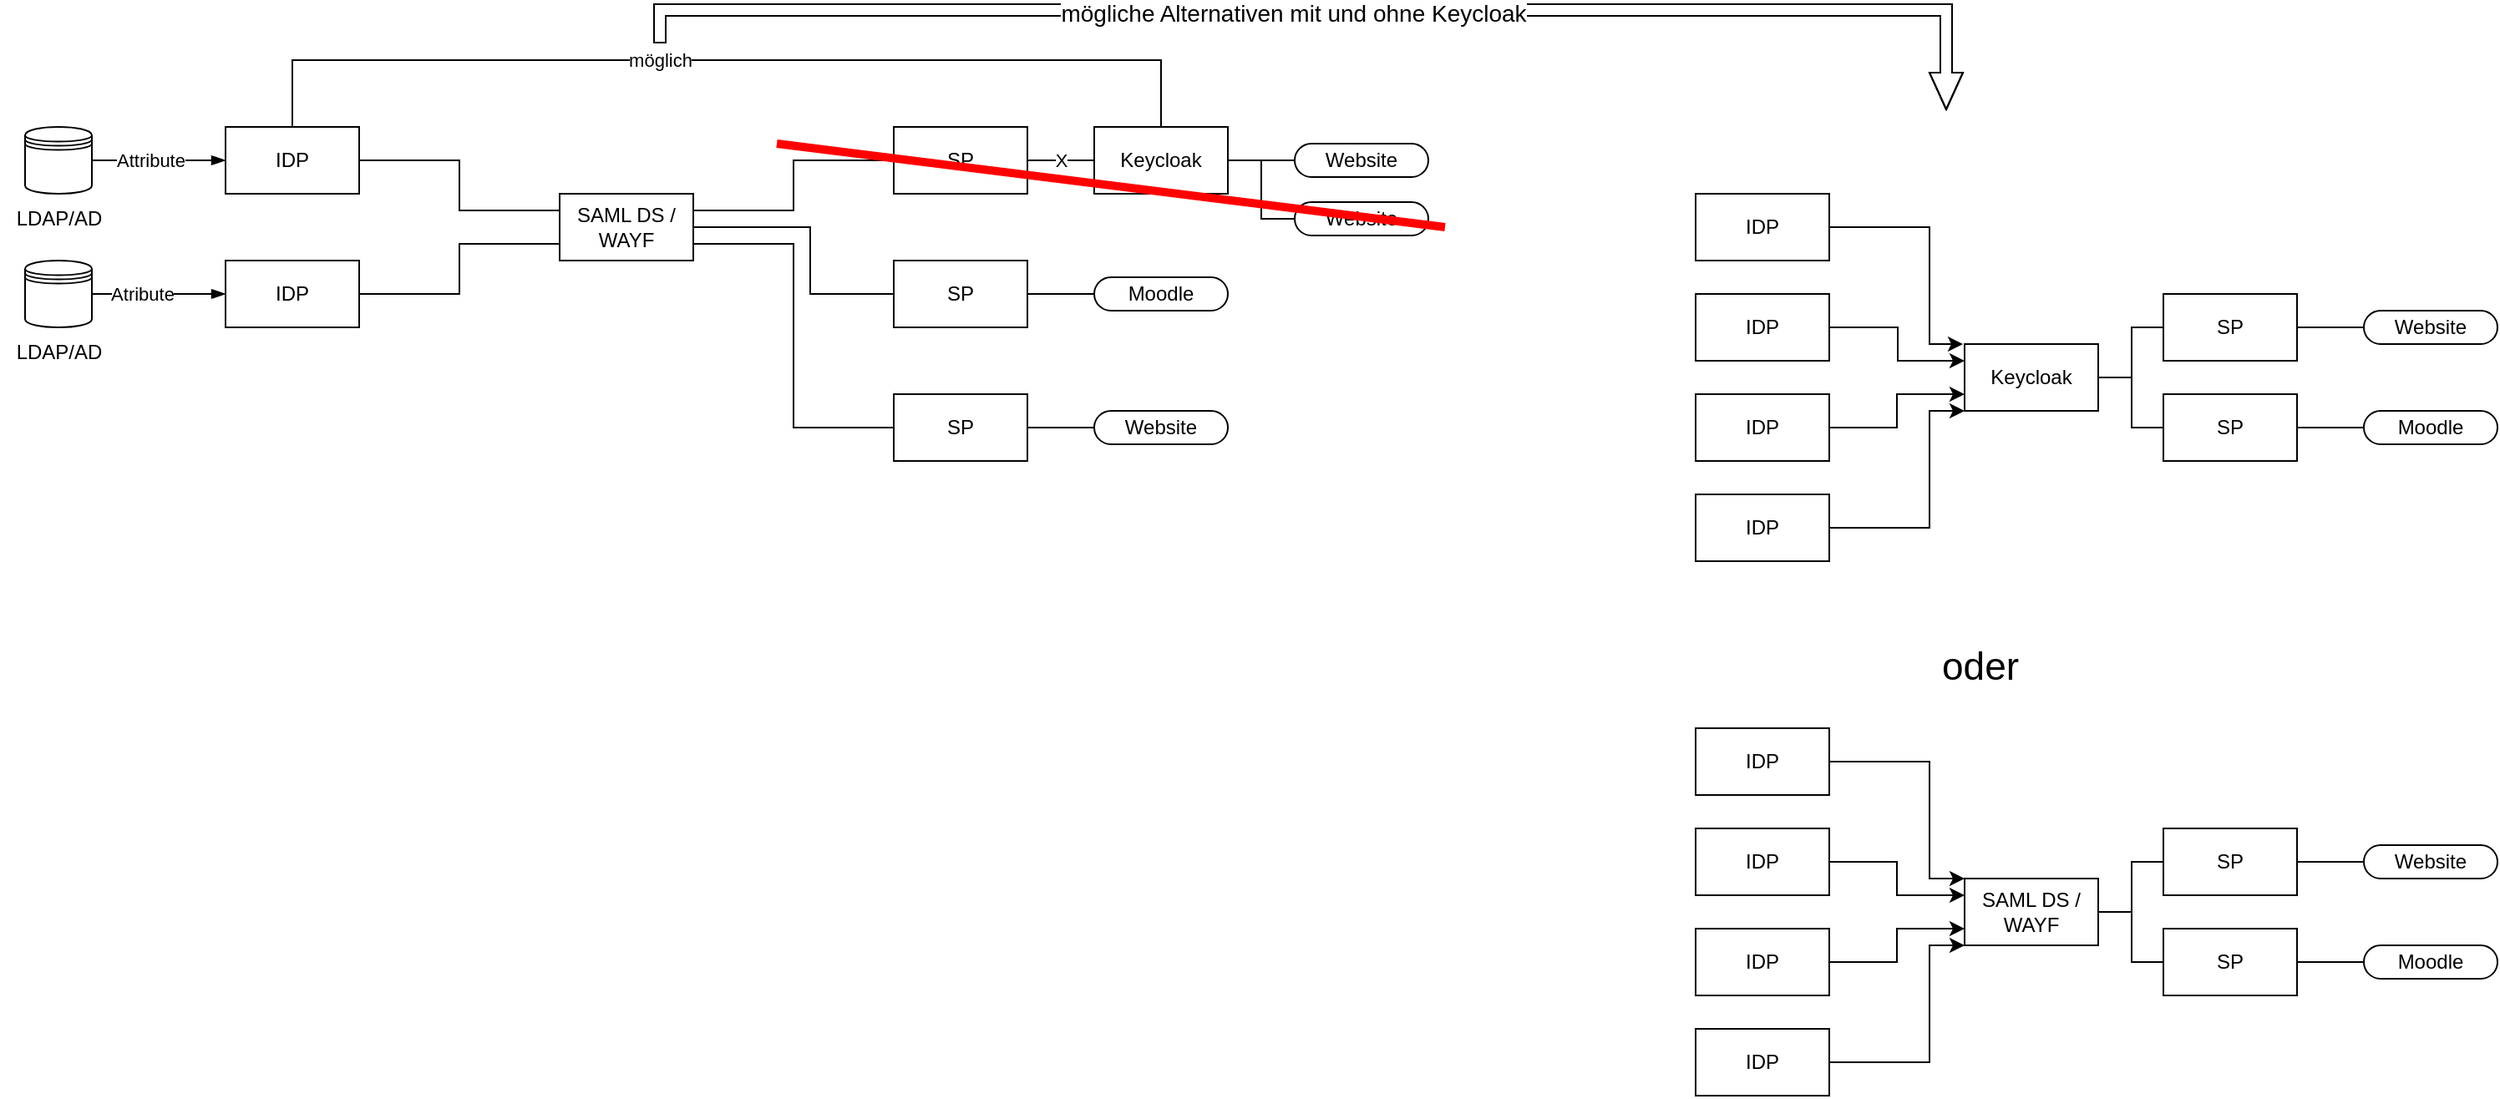 <mxfile version="24.0.7" type="github">
  <diagram name="Seite-1" id="AQqILg9J_mZ91q_F1waY">
    <mxGraphModel dx="1966" dy="1074" grid="1" gridSize="10" guides="1" tooltips="1" connect="1" arrows="1" fold="1" page="1" pageScale="1" pageWidth="827" pageHeight="1169" math="0" shadow="0">
      <root>
        <mxCell id="0" />
        <mxCell id="1" parent="0" />
        <mxCell id="0WIXX4E22sUgwMQYsPHi-1" value="" style="shape=datastore;html=1;labelPosition=center;verticalLabelPosition=bottom;align=center;verticalAlign=top;" parent="1" vertex="1">
          <mxGeometry x="40" y="80" width="40" height="40" as="geometry" />
        </mxCell>
        <mxCell id="0WIXX4E22sUgwMQYsPHi-2" value="LDAP/AD" style="text;html=1;align=center;verticalAlign=middle;resizable=0;points=[];autosize=1;strokeColor=none;fillColor=none;" parent="1" vertex="1">
          <mxGeometry x="25" y="120" width="70" height="30" as="geometry" />
        </mxCell>
        <mxCell id="0WIXX4E22sUgwMQYsPHi-8" style="edgeStyle=orthogonalEdgeStyle;rounded=0;orthogonalLoop=1;jettySize=auto;html=1;entryX=1;entryY=0.5;entryDx=0;entryDy=0;endArrow=none;endFill=0;startArrow=blockThin;startFill=1;" parent="1" source="0WIXX4E22sUgwMQYsPHi-3" target="0WIXX4E22sUgwMQYsPHi-1" edge="1">
          <mxGeometry relative="1" as="geometry" />
        </mxCell>
        <mxCell id="TSaPWHb2T2khHN5P4SB2-15" value="Attribute" style="edgeLabel;html=1;align=center;verticalAlign=middle;resizable=0;points=[];" vertex="1" connectable="0" parent="0WIXX4E22sUgwMQYsPHi-8">
          <mxGeometry x="0.134" relative="1" as="geometry">
            <mxPoint as="offset" />
          </mxGeometry>
        </mxCell>
        <mxCell id="0WIXX4E22sUgwMQYsPHi-10" style="rounded=0;orthogonalLoop=1;jettySize=auto;html=1;entryX=0;entryY=0.5;entryDx=0;entryDy=0;endArrow=none;endFill=0;edgeStyle=orthogonalEdgeStyle;" parent="1" source="0WIXX4E22sUgwMQYsPHi-3" target="0WIXX4E22sUgwMQYsPHi-4" edge="1">
          <mxGeometry relative="1" as="geometry">
            <Array as="points">
              <mxPoint x="300" y="100" />
              <mxPoint x="300" y="130" />
              <mxPoint x="360" y="130" />
            </Array>
          </mxGeometry>
        </mxCell>
        <mxCell id="0WIXX4E22sUgwMQYsPHi-3" value="IDP" style="html=1;dashed=0;whiteSpace=wrap;" parent="1" vertex="1">
          <mxGeometry x="160" y="80" width="80" height="40" as="geometry" />
        </mxCell>
        <mxCell id="0WIXX4E22sUgwMQYsPHi-15" style="rounded=0;orthogonalLoop=1;jettySize=auto;html=1;endArrow=none;endFill=0;edgeStyle=orthogonalEdgeStyle;" parent="1" source="0WIXX4E22sUgwMQYsPHi-4" target="0WIXX4E22sUgwMQYsPHi-12" edge="1">
          <mxGeometry relative="1" as="geometry">
            <Array as="points">
              <mxPoint x="500" y="130" />
              <mxPoint x="500" y="100" />
            </Array>
          </mxGeometry>
        </mxCell>
        <mxCell id="0WIXX4E22sUgwMQYsPHi-16" style="rounded=0;orthogonalLoop=1;jettySize=auto;html=1;entryX=0;entryY=0.5;entryDx=0;entryDy=0;exitX=1;exitY=0.5;exitDx=0;exitDy=0;endArrow=none;endFill=0;edgeStyle=orthogonalEdgeStyle;" parent="1" source="0WIXX4E22sUgwMQYsPHi-4" target="0WIXX4E22sUgwMQYsPHi-13" edge="1">
          <mxGeometry relative="1" as="geometry">
            <Array as="points">
              <mxPoint x="510" y="140" />
              <mxPoint x="510" y="180" />
            </Array>
          </mxGeometry>
        </mxCell>
        <mxCell id="0WIXX4E22sUgwMQYsPHi-17" style="rounded=0;orthogonalLoop=1;jettySize=auto;html=1;entryX=0;entryY=0.5;entryDx=0;entryDy=0;exitX=1;exitY=0.75;exitDx=0;exitDy=0;endArrow=none;endFill=0;edgeStyle=orthogonalEdgeStyle;" parent="1" source="0WIXX4E22sUgwMQYsPHi-4" target="0WIXX4E22sUgwMQYsPHi-14" edge="1">
          <mxGeometry relative="1" as="geometry">
            <Array as="points">
              <mxPoint x="500" y="150" />
              <mxPoint x="500" y="260" />
            </Array>
          </mxGeometry>
        </mxCell>
        <mxCell id="0WIXX4E22sUgwMQYsPHi-4" value="SAML DS /&lt;div&gt;WAYF&lt;/div&gt;" style="html=1;dashed=0;whiteSpace=wrap;" parent="1" vertex="1">
          <mxGeometry x="360" y="120" width="80" height="40" as="geometry" />
        </mxCell>
        <mxCell id="0WIXX4E22sUgwMQYsPHi-9" style="edgeStyle=orthogonalEdgeStyle;rounded=0;orthogonalLoop=1;jettySize=auto;html=1;entryX=1;entryY=0.5;entryDx=0;entryDy=0;startArrow=blockThin;startFill=1;endArrow=none;endFill=0;" parent="1" source="0WIXX4E22sUgwMQYsPHi-5" target="0WIXX4E22sUgwMQYsPHi-6" edge="1">
          <mxGeometry relative="1" as="geometry" />
        </mxCell>
        <mxCell id="TSaPWHb2T2khHN5P4SB2-16" value="Atribute" style="edgeLabel;html=1;align=center;verticalAlign=middle;resizable=0;points=[];" vertex="1" connectable="0" parent="0WIXX4E22sUgwMQYsPHi-9">
          <mxGeometry x="0.259" relative="1" as="geometry">
            <mxPoint as="offset" />
          </mxGeometry>
        </mxCell>
        <mxCell id="0WIXX4E22sUgwMQYsPHi-11" style="rounded=0;orthogonalLoop=1;jettySize=auto;html=1;entryX=0;entryY=0.5;entryDx=0;entryDy=0;endArrow=none;endFill=0;edgeStyle=orthogonalEdgeStyle;" parent="1" source="0WIXX4E22sUgwMQYsPHi-5" target="0WIXX4E22sUgwMQYsPHi-4" edge="1">
          <mxGeometry relative="1" as="geometry">
            <Array as="points">
              <mxPoint x="300" y="180" />
              <mxPoint x="300" y="150" />
              <mxPoint x="360" y="150" />
            </Array>
          </mxGeometry>
        </mxCell>
        <mxCell id="0WIXX4E22sUgwMQYsPHi-5" value="IDP" style="html=1;dashed=0;whiteSpace=wrap;" parent="1" vertex="1">
          <mxGeometry x="160" y="160" width="80" height="40" as="geometry" />
        </mxCell>
        <mxCell id="0WIXX4E22sUgwMQYsPHi-6" value="" style="shape=datastore;html=1;labelPosition=center;verticalLabelPosition=bottom;align=center;verticalAlign=top;" parent="1" vertex="1">
          <mxGeometry x="40" y="160" width="40" height="40" as="geometry" />
        </mxCell>
        <mxCell id="0WIXX4E22sUgwMQYsPHi-7" value="LDAP/AD" style="text;html=1;align=center;verticalAlign=middle;resizable=0;points=[];autosize=1;strokeColor=none;fillColor=none;" parent="1" vertex="1">
          <mxGeometry x="25" y="200" width="70" height="30" as="geometry" />
        </mxCell>
        <mxCell id="0WIXX4E22sUgwMQYsPHi-12" value="SP" style="html=1;dashed=0;whiteSpace=wrap;" parent="1" vertex="1">
          <mxGeometry x="560" y="80" width="80" height="40" as="geometry" />
        </mxCell>
        <mxCell id="0WIXX4E22sUgwMQYsPHi-28" style="edgeStyle=orthogonalEdgeStyle;rounded=0;orthogonalLoop=1;jettySize=auto;html=1;endArrow=none;endFill=0;" parent="1" source="0WIXX4E22sUgwMQYsPHi-13" target="0WIXX4E22sUgwMQYsPHi-27" edge="1">
          <mxGeometry relative="1" as="geometry" />
        </mxCell>
        <mxCell id="0WIXX4E22sUgwMQYsPHi-13" value="SP" style="html=1;dashed=0;whiteSpace=wrap;" parent="1" vertex="1">
          <mxGeometry x="560" y="160" width="80" height="40" as="geometry" />
        </mxCell>
        <mxCell id="0WIXX4E22sUgwMQYsPHi-14" value="SP" style="html=1;dashed=0;whiteSpace=wrap;" parent="1" vertex="1">
          <mxGeometry x="560" y="240" width="80" height="40" as="geometry" />
        </mxCell>
        <mxCell id="0WIXX4E22sUgwMQYsPHi-19" value="Website" style="html=1;dashed=0;whiteSpace=wrap;shape=mxgraph.dfd.start" parent="1" vertex="1">
          <mxGeometry x="800" y="90" width="80" height="20" as="geometry" />
        </mxCell>
        <mxCell id="0WIXX4E22sUgwMQYsPHi-20" value="Website" style="html=1;dashed=0;whiteSpace=wrap;shape=mxgraph.dfd.start" parent="1" vertex="1">
          <mxGeometry x="680" y="250" width="80" height="20" as="geometry" />
        </mxCell>
        <mxCell id="0WIXX4E22sUgwMQYsPHi-21" style="edgeStyle=orthogonalEdgeStyle;rounded=0;orthogonalLoop=1;jettySize=auto;html=1;entryX=0;entryY=0.5;entryDx=0;entryDy=0;entryPerimeter=0;endArrow=none;endFill=0;" parent="1" source="0WIXX4E22sUgwMQYsPHi-14" target="0WIXX4E22sUgwMQYsPHi-20" edge="1">
          <mxGeometry relative="1" as="geometry" />
        </mxCell>
        <mxCell id="0WIXX4E22sUgwMQYsPHi-23" style="edgeStyle=orthogonalEdgeStyle;rounded=0;orthogonalLoop=1;jettySize=auto;html=1;entryX=0;entryY=0.5;entryDx=0;entryDy=0;entryPerimeter=0;endArrow=none;endFill=0;" parent="1" source="0WIXX4E22sUgwMQYsPHi-12" edge="1">
          <mxGeometry relative="1" as="geometry">
            <mxPoint x="680" y="100" as="targetPoint" />
          </mxGeometry>
        </mxCell>
        <mxCell id="0WIXX4E22sUgwMQYsPHi-31" value="X" style="edgeLabel;html=1;align=center;verticalAlign=middle;resizable=0;points=[];" parent="0WIXX4E22sUgwMQYsPHi-23" vertex="1" connectable="0">
          <mxGeometry x="-0.016" relative="1" as="geometry">
            <mxPoint as="offset" />
          </mxGeometry>
        </mxCell>
        <mxCell id="0WIXX4E22sUgwMQYsPHi-26" style="edgeStyle=orthogonalEdgeStyle;rounded=0;orthogonalLoop=1;jettySize=auto;html=1;entryX=0.5;entryY=0;entryDx=0;entryDy=0;endArrow=none;endFill=0;" parent="1" source="0WIXX4E22sUgwMQYsPHi-24" target="0WIXX4E22sUgwMQYsPHi-3" edge="1">
          <mxGeometry relative="1" as="geometry">
            <Array as="points">
              <mxPoint x="720" y="40" />
              <mxPoint x="200" y="40" />
            </Array>
          </mxGeometry>
        </mxCell>
        <mxCell id="0WIXX4E22sUgwMQYsPHi-29" value="möglich" style="edgeLabel;html=1;align=center;verticalAlign=middle;resizable=0;points=[];" parent="0WIXX4E22sUgwMQYsPHi-26" vertex="1" connectable="0">
          <mxGeometry x="0.134" relative="1" as="geometry">
            <mxPoint as="offset" />
          </mxGeometry>
        </mxCell>
        <mxCell id="0WIXX4E22sUgwMQYsPHi-24" value="Keycloak" style="html=1;dashed=0;whiteSpace=wrap;" parent="1" vertex="1">
          <mxGeometry x="680" y="80" width="80" height="40" as="geometry" />
        </mxCell>
        <mxCell id="0WIXX4E22sUgwMQYsPHi-25" style="edgeStyle=orthogonalEdgeStyle;rounded=0;orthogonalLoop=1;jettySize=auto;html=1;entryX=0;entryY=0.5;entryDx=0;entryDy=0;entryPerimeter=0;endArrow=none;endFill=0;" parent="1" source="0WIXX4E22sUgwMQYsPHi-24" target="0WIXX4E22sUgwMQYsPHi-19" edge="1">
          <mxGeometry relative="1" as="geometry" />
        </mxCell>
        <mxCell id="0WIXX4E22sUgwMQYsPHi-27" value="Moodle" style="html=1;dashed=0;whiteSpace=wrap;shape=mxgraph.dfd.start" parent="1" vertex="1">
          <mxGeometry x="680" y="170" width="80" height="20" as="geometry" />
        </mxCell>
        <mxCell id="0WIXX4E22sUgwMQYsPHi-33" style="edgeStyle=orthogonalEdgeStyle;rounded=0;orthogonalLoop=1;jettySize=auto;html=1;entryX=1;entryY=0.5;entryDx=0;entryDy=0;endArrow=none;endFill=0;" parent="1" source="0WIXX4E22sUgwMQYsPHi-32" target="0WIXX4E22sUgwMQYsPHi-24" edge="1">
          <mxGeometry relative="1" as="geometry" />
        </mxCell>
        <mxCell id="0WIXX4E22sUgwMQYsPHi-32" value="Website" style="html=1;dashed=0;whiteSpace=wrap;shape=mxgraph.dfd.start" parent="1" vertex="1">
          <mxGeometry x="800" y="125" width="80" height="20" as="geometry" />
        </mxCell>
        <mxCell id="TSaPWHb2T2khHN5P4SB2-1" value="" style="endArrow=classic;html=1;rounded=0;edgeStyle=orthogonalEdgeStyle;shape=flexArrow;endSize=7;strokeWidth=1;fillColor=default;gradientColor=none;endWidth=12;width=7;" edge="1" parent="1">
          <mxGeometry width="50" height="50" relative="1" as="geometry">
            <mxPoint x="420" y="30" as="sourcePoint" />
            <mxPoint x="1190" y="70" as="targetPoint" />
            <Array as="points">
              <mxPoint x="420" y="10" />
              <mxPoint x="1190" y="10" />
              <mxPoint x="1190" y="40" />
            </Array>
          </mxGeometry>
        </mxCell>
        <mxCell id="TSaPWHb2T2khHN5P4SB2-43" value="&lt;font style=&quot;font-size: 14px;&quot;&gt;mögliche Alternativen mit und ohne Keycloak&lt;/font&gt;" style="edgeLabel;html=1;align=center;verticalAlign=middle;resizable=0;points=[];" vertex="1" connectable="0" parent="TSaPWHb2T2khHN5P4SB2-1">
          <mxGeometry x="-0.062" y="-2" relative="1" as="geometry">
            <mxPoint as="offset" />
          </mxGeometry>
        </mxCell>
        <mxCell id="TSaPWHb2T2khHN5P4SB2-7" style="edgeStyle=orthogonalEdgeStyle;rounded=0;orthogonalLoop=1;jettySize=auto;html=1;entryX=0;entryY=1;entryDx=0;entryDy=0;" edge="1" parent="1" source="TSaPWHb2T2khHN5P4SB2-2" target="TSaPWHb2T2khHN5P4SB2-6">
          <mxGeometry relative="1" as="geometry">
            <Array as="points">
              <mxPoint x="1180" y="320" />
              <mxPoint x="1180" y="250" />
            </Array>
          </mxGeometry>
        </mxCell>
        <mxCell id="TSaPWHb2T2khHN5P4SB2-2" value="IDP" style="html=1;dashed=0;whiteSpace=wrap;" vertex="1" parent="1">
          <mxGeometry x="1040" y="300" width="80" height="40" as="geometry" />
        </mxCell>
        <mxCell id="TSaPWHb2T2khHN5P4SB2-8" style="edgeStyle=orthogonalEdgeStyle;rounded=0;orthogonalLoop=1;jettySize=auto;html=1;entryX=0;entryY=0.75;entryDx=0;entryDy=0;" edge="1" parent="1" source="TSaPWHb2T2khHN5P4SB2-3" target="TSaPWHb2T2khHN5P4SB2-6">
          <mxGeometry relative="1" as="geometry" />
        </mxCell>
        <mxCell id="TSaPWHb2T2khHN5P4SB2-3" value="IDP" style="html=1;dashed=0;whiteSpace=wrap;" vertex="1" parent="1">
          <mxGeometry x="1040" y="240" width="80" height="40" as="geometry" />
        </mxCell>
        <mxCell id="TSaPWHb2T2khHN5P4SB2-9" style="edgeStyle=orthogonalEdgeStyle;rounded=0;orthogonalLoop=1;jettySize=auto;html=1;entryX=0;entryY=0.25;entryDx=0;entryDy=0;" edge="1" parent="1" source="TSaPWHb2T2khHN5P4SB2-4" target="TSaPWHb2T2khHN5P4SB2-6">
          <mxGeometry relative="1" as="geometry">
            <Array as="points">
              <mxPoint x="1161" y="200" />
              <mxPoint x="1161" y="220" />
            </Array>
          </mxGeometry>
        </mxCell>
        <mxCell id="TSaPWHb2T2khHN5P4SB2-4" value="IDP" style="html=1;dashed=0;whiteSpace=wrap;" vertex="1" parent="1">
          <mxGeometry x="1040" y="180" width="80" height="40" as="geometry" />
        </mxCell>
        <mxCell id="TSaPWHb2T2khHN5P4SB2-10" style="edgeStyle=orthogonalEdgeStyle;rounded=0;orthogonalLoop=1;jettySize=auto;html=1;" edge="1" parent="1" source="TSaPWHb2T2khHN5P4SB2-5">
          <mxGeometry relative="1" as="geometry">
            <mxPoint x="1200" y="210" as="targetPoint" />
            <Array as="points">
              <mxPoint x="1180" y="140" />
              <mxPoint x="1180" y="210" />
            </Array>
          </mxGeometry>
        </mxCell>
        <mxCell id="TSaPWHb2T2khHN5P4SB2-5" value="IDP" style="html=1;dashed=0;whiteSpace=wrap;" vertex="1" parent="1">
          <mxGeometry x="1040" y="120" width="80" height="40" as="geometry" />
        </mxCell>
        <mxCell id="TSaPWHb2T2khHN5P4SB2-35" style="edgeStyle=orthogonalEdgeStyle;rounded=0;orthogonalLoop=1;jettySize=auto;html=1;entryX=0;entryY=0.5;entryDx=0;entryDy=0;endArrow=none;endFill=0;" edge="1" parent="1" source="TSaPWHb2T2khHN5P4SB2-6" target="TSaPWHb2T2khHN5P4SB2-34">
          <mxGeometry relative="1" as="geometry" />
        </mxCell>
        <mxCell id="TSaPWHb2T2khHN5P4SB2-36" style="edgeStyle=orthogonalEdgeStyle;rounded=0;orthogonalLoop=1;jettySize=auto;html=1;entryX=0;entryY=0.5;entryDx=0;entryDy=0;endArrow=none;endFill=0;" edge="1" parent="1" source="TSaPWHb2T2khHN5P4SB2-6" target="TSaPWHb2T2khHN5P4SB2-33">
          <mxGeometry relative="1" as="geometry" />
        </mxCell>
        <mxCell id="TSaPWHb2T2khHN5P4SB2-6" value="Keycloak" style="html=1;dashed=0;whiteSpace=wrap;" vertex="1" parent="1">
          <mxGeometry x="1201" y="210" width="80" height="40" as="geometry" />
        </mxCell>
        <mxCell id="TSaPWHb2T2khHN5P4SB2-11" value="Website" style="html=1;dashed=0;whiteSpace=wrap;shape=mxgraph.dfd.start" vertex="1" parent="1">
          <mxGeometry x="1440" y="190" width="80" height="20" as="geometry" />
        </mxCell>
        <mxCell id="TSaPWHb2T2khHN5P4SB2-13" value="Moodle" style="html=1;dashed=0;whiteSpace=wrap;shape=mxgraph.dfd.start" vertex="1" parent="1">
          <mxGeometry x="1440" y="250" width="80" height="20" as="geometry" />
        </mxCell>
        <mxCell id="TSaPWHb2T2khHN5P4SB2-17" value="" style="endArrow=none;html=1;rounded=0;fillColor=#f8cecc;strokeColor=#ff0000;strokeWidth=5;" edge="1" parent="1">
          <mxGeometry width="50" height="50" relative="1" as="geometry">
            <mxPoint x="890" y="140" as="sourcePoint" />
            <mxPoint x="490" y="90" as="targetPoint" />
          </mxGeometry>
        </mxCell>
        <mxCell id="TSaPWHb2T2khHN5P4SB2-18" value="&lt;font style=&quot;font-size: 23px;&quot;&gt;oder&lt;/font&gt;" style="text;html=1;align=center;verticalAlign=middle;resizable=0;points=[];autosize=1;strokeColor=none;fillColor=none;" vertex="1" parent="1">
          <mxGeometry x="1175" y="383" width="70" height="40" as="geometry" />
        </mxCell>
        <mxCell id="TSaPWHb2T2khHN5P4SB2-24" style="edgeStyle=orthogonalEdgeStyle;rounded=0;orthogonalLoop=1;jettySize=auto;html=1;entryX=0;entryY=1;entryDx=0;entryDy=0;" edge="1" parent="1" source="TSaPWHb2T2khHN5P4SB2-19" target="TSaPWHb2T2khHN5P4SB2-23">
          <mxGeometry relative="1" as="geometry">
            <Array as="points">
              <mxPoint x="1180" y="640" />
              <mxPoint x="1180" y="570" />
            </Array>
          </mxGeometry>
        </mxCell>
        <mxCell id="TSaPWHb2T2khHN5P4SB2-19" value="IDP" style="html=1;dashed=0;whiteSpace=wrap;" vertex="1" parent="1">
          <mxGeometry x="1040" y="620" width="80" height="40" as="geometry" />
        </mxCell>
        <mxCell id="TSaPWHb2T2khHN5P4SB2-25" style="edgeStyle=orthogonalEdgeStyle;rounded=0;orthogonalLoop=1;jettySize=auto;html=1;entryX=0;entryY=0.75;entryDx=0;entryDy=0;" edge="1" parent="1" source="TSaPWHb2T2khHN5P4SB2-20" target="TSaPWHb2T2khHN5P4SB2-23">
          <mxGeometry relative="1" as="geometry" />
        </mxCell>
        <mxCell id="TSaPWHb2T2khHN5P4SB2-20" value="IDP" style="html=1;dashed=0;whiteSpace=wrap;" vertex="1" parent="1">
          <mxGeometry x="1040" y="560" width="80" height="40" as="geometry" />
        </mxCell>
        <mxCell id="TSaPWHb2T2khHN5P4SB2-26" style="edgeStyle=orthogonalEdgeStyle;rounded=0;orthogonalLoop=1;jettySize=auto;html=1;entryX=0;entryY=0.25;entryDx=0;entryDy=0;" edge="1" parent="1" source="TSaPWHb2T2khHN5P4SB2-21" target="TSaPWHb2T2khHN5P4SB2-23">
          <mxGeometry relative="1" as="geometry" />
        </mxCell>
        <mxCell id="TSaPWHb2T2khHN5P4SB2-21" value="IDP" style="html=1;dashed=0;whiteSpace=wrap;" vertex="1" parent="1">
          <mxGeometry x="1040" y="500" width="80" height="40" as="geometry" />
        </mxCell>
        <mxCell id="TSaPWHb2T2khHN5P4SB2-27" style="edgeStyle=orthogonalEdgeStyle;rounded=0;orthogonalLoop=1;jettySize=auto;html=1;entryX=0;entryY=0;entryDx=0;entryDy=0;" edge="1" parent="1" source="TSaPWHb2T2khHN5P4SB2-22" target="TSaPWHb2T2khHN5P4SB2-23">
          <mxGeometry relative="1" as="geometry">
            <Array as="points">
              <mxPoint x="1180" y="460" />
              <mxPoint x="1180" y="530" />
            </Array>
          </mxGeometry>
        </mxCell>
        <mxCell id="TSaPWHb2T2khHN5P4SB2-22" value="IDP" style="html=1;dashed=0;whiteSpace=wrap;" vertex="1" parent="1">
          <mxGeometry x="1040" y="440" width="80" height="40" as="geometry" />
        </mxCell>
        <mxCell id="TSaPWHb2T2khHN5P4SB2-31" style="edgeStyle=orthogonalEdgeStyle;rounded=0;orthogonalLoop=1;jettySize=auto;html=1;entryX=0;entryY=0.5;entryDx=0;entryDy=0;endArrow=none;endFill=0;" edge="1" parent="1" source="TSaPWHb2T2khHN5P4SB2-23" target="TSaPWHb2T2khHN5P4SB2-29">
          <mxGeometry relative="1" as="geometry" />
        </mxCell>
        <mxCell id="TSaPWHb2T2khHN5P4SB2-32" style="edgeStyle=orthogonalEdgeStyle;rounded=0;orthogonalLoop=1;jettySize=auto;html=1;entryX=0;entryY=0.5;entryDx=0;entryDy=0;endArrow=none;endFill=0;" edge="1" parent="1" source="TSaPWHb2T2khHN5P4SB2-23" target="TSaPWHb2T2khHN5P4SB2-30">
          <mxGeometry relative="1" as="geometry" />
        </mxCell>
        <mxCell id="TSaPWHb2T2khHN5P4SB2-23" value="SAML DS /&lt;div&gt;WAYF&lt;/div&gt;" style="html=1;dashed=0;whiteSpace=wrap;" vertex="1" parent="1">
          <mxGeometry x="1201" y="530" width="80" height="40" as="geometry" />
        </mxCell>
        <mxCell id="TSaPWHb2T2khHN5P4SB2-29" value="SP" style="html=1;dashed=0;whiteSpace=wrap;" vertex="1" parent="1">
          <mxGeometry x="1320" y="560" width="80" height="40" as="geometry" />
        </mxCell>
        <mxCell id="TSaPWHb2T2khHN5P4SB2-30" value="SP" style="html=1;dashed=0;whiteSpace=wrap;" vertex="1" parent="1">
          <mxGeometry x="1320" y="500" width="80" height="40" as="geometry" />
        </mxCell>
        <mxCell id="TSaPWHb2T2khHN5P4SB2-33" value="SP" style="html=1;dashed=0;whiteSpace=wrap;" vertex="1" parent="1">
          <mxGeometry x="1320" y="180" width="80" height="40" as="geometry" />
        </mxCell>
        <mxCell id="TSaPWHb2T2khHN5P4SB2-34" value="SP" style="html=1;dashed=0;whiteSpace=wrap;" vertex="1" parent="1">
          <mxGeometry x="1320" y="240" width="80" height="40" as="geometry" />
        </mxCell>
        <mxCell id="TSaPWHb2T2khHN5P4SB2-37" style="edgeStyle=orthogonalEdgeStyle;rounded=0;orthogonalLoop=1;jettySize=auto;html=1;entryX=0;entryY=0.5;entryDx=0;entryDy=0;entryPerimeter=0;endArrow=none;endFill=0;" edge="1" parent="1" source="TSaPWHb2T2khHN5P4SB2-33" target="TSaPWHb2T2khHN5P4SB2-11">
          <mxGeometry relative="1" as="geometry" />
        </mxCell>
        <mxCell id="TSaPWHb2T2khHN5P4SB2-38" style="edgeStyle=orthogonalEdgeStyle;rounded=0;orthogonalLoop=1;jettySize=auto;html=1;entryX=0;entryY=0.5;entryDx=0;entryDy=0;entryPerimeter=0;endArrow=none;endFill=0;" edge="1" parent="1" source="TSaPWHb2T2khHN5P4SB2-34" target="TSaPWHb2T2khHN5P4SB2-13">
          <mxGeometry relative="1" as="geometry" />
        </mxCell>
        <mxCell id="TSaPWHb2T2khHN5P4SB2-39" value="Moodle" style="html=1;dashed=0;whiteSpace=wrap;shape=mxgraph.dfd.start" vertex="1" parent="1">
          <mxGeometry x="1440" y="570" width="80" height="20" as="geometry" />
        </mxCell>
        <mxCell id="TSaPWHb2T2khHN5P4SB2-40" value="Website" style="html=1;dashed=0;whiteSpace=wrap;shape=mxgraph.dfd.start" vertex="1" parent="1">
          <mxGeometry x="1440" y="510" width="80" height="20" as="geometry" />
        </mxCell>
        <mxCell id="TSaPWHb2T2khHN5P4SB2-41" style="edgeStyle=orthogonalEdgeStyle;rounded=0;orthogonalLoop=1;jettySize=auto;html=1;entryX=0;entryY=0.5;entryDx=0;entryDy=0;entryPerimeter=0;endArrow=none;endFill=0;" edge="1" parent="1" source="TSaPWHb2T2khHN5P4SB2-30" target="TSaPWHb2T2khHN5P4SB2-40">
          <mxGeometry relative="1" as="geometry" />
        </mxCell>
        <mxCell id="TSaPWHb2T2khHN5P4SB2-42" style="edgeStyle=orthogonalEdgeStyle;rounded=0;orthogonalLoop=1;jettySize=auto;html=1;entryX=0;entryY=0.5;entryDx=0;entryDy=0;entryPerimeter=0;endArrow=none;endFill=0;" edge="1" parent="1" source="TSaPWHb2T2khHN5P4SB2-29" target="TSaPWHb2T2khHN5P4SB2-39">
          <mxGeometry relative="1" as="geometry" />
        </mxCell>
      </root>
    </mxGraphModel>
  </diagram>
</mxfile>
